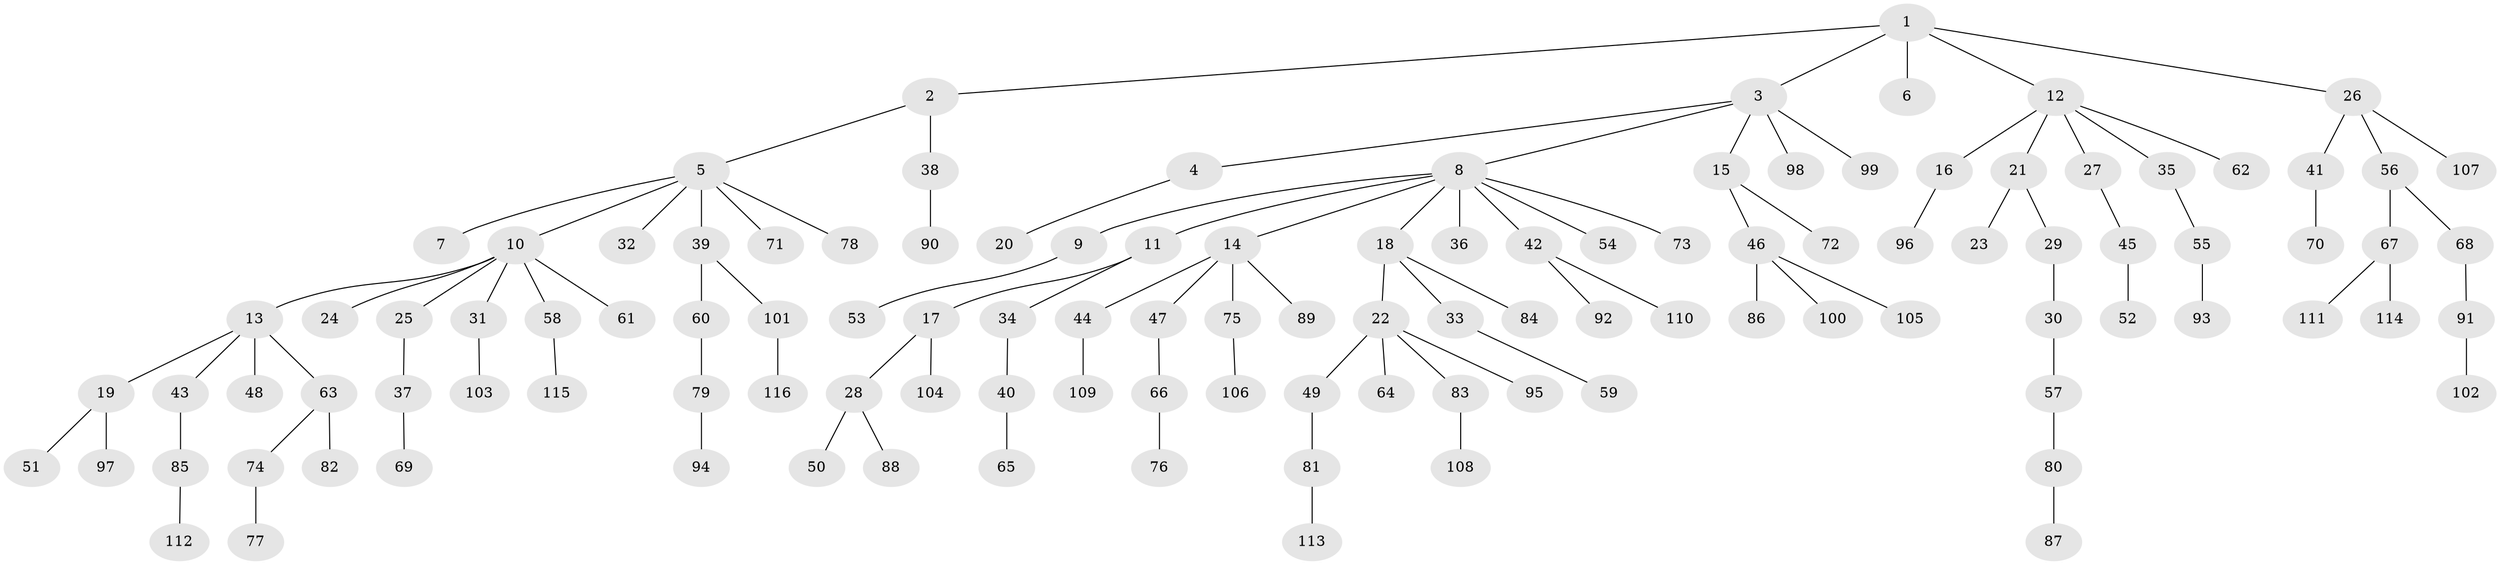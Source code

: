 // Generated by graph-tools (version 1.1) at 2025/36/03/09/25 02:36:57]
// undirected, 116 vertices, 115 edges
graph export_dot {
graph [start="1"]
  node [color=gray90,style=filled];
  1;
  2;
  3;
  4;
  5;
  6;
  7;
  8;
  9;
  10;
  11;
  12;
  13;
  14;
  15;
  16;
  17;
  18;
  19;
  20;
  21;
  22;
  23;
  24;
  25;
  26;
  27;
  28;
  29;
  30;
  31;
  32;
  33;
  34;
  35;
  36;
  37;
  38;
  39;
  40;
  41;
  42;
  43;
  44;
  45;
  46;
  47;
  48;
  49;
  50;
  51;
  52;
  53;
  54;
  55;
  56;
  57;
  58;
  59;
  60;
  61;
  62;
  63;
  64;
  65;
  66;
  67;
  68;
  69;
  70;
  71;
  72;
  73;
  74;
  75;
  76;
  77;
  78;
  79;
  80;
  81;
  82;
  83;
  84;
  85;
  86;
  87;
  88;
  89;
  90;
  91;
  92;
  93;
  94;
  95;
  96;
  97;
  98;
  99;
  100;
  101;
  102;
  103;
  104;
  105;
  106;
  107;
  108;
  109;
  110;
  111;
  112;
  113;
  114;
  115;
  116;
  1 -- 2;
  1 -- 3;
  1 -- 6;
  1 -- 12;
  1 -- 26;
  2 -- 5;
  2 -- 38;
  3 -- 4;
  3 -- 8;
  3 -- 15;
  3 -- 98;
  3 -- 99;
  4 -- 20;
  5 -- 7;
  5 -- 10;
  5 -- 32;
  5 -- 39;
  5 -- 71;
  5 -- 78;
  8 -- 9;
  8 -- 11;
  8 -- 14;
  8 -- 18;
  8 -- 36;
  8 -- 42;
  8 -- 54;
  8 -- 73;
  9 -- 53;
  10 -- 13;
  10 -- 24;
  10 -- 25;
  10 -- 31;
  10 -- 58;
  10 -- 61;
  11 -- 17;
  11 -- 34;
  12 -- 16;
  12 -- 21;
  12 -- 27;
  12 -- 35;
  12 -- 62;
  13 -- 19;
  13 -- 43;
  13 -- 48;
  13 -- 63;
  14 -- 44;
  14 -- 47;
  14 -- 75;
  14 -- 89;
  15 -- 46;
  15 -- 72;
  16 -- 96;
  17 -- 28;
  17 -- 104;
  18 -- 22;
  18 -- 33;
  18 -- 84;
  19 -- 51;
  19 -- 97;
  21 -- 23;
  21 -- 29;
  22 -- 49;
  22 -- 64;
  22 -- 83;
  22 -- 95;
  25 -- 37;
  26 -- 41;
  26 -- 56;
  26 -- 107;
  27 -- 45;
  28 -- 50;
  28 -- 88;
  29 -- 30;
  30 -- 57;
  31 -- 103;
  33 -- 59;
  34 -- 40;
  35 -- 55;
  37 -- 69;
  38 -- 90;
  39 -- 60;
  39 -- 101;
  40 -- 65;
  41 -- 70;
  42 -- 92;
  42 -- 110;
  43 -- 85;
  44 -- 109;
  45 -- 52;
  46 -- 86;
  46 -- 100;
  46 -- 105;
  47 -- 66;
  49 -- 81;
  55 -- 93;
  56 -- 67;
  56 -- 68;
  57 -- 80;
  58 -- 115;
  60 -- 79;
  63 -- 74;
  63 -- 82;
  66 -- 76;
  67 -- 111;
  67 -- 114;
  68 -- 91;
  74 -- 77;
  75 -- 106;
  79 -- 94;
  80 -- 87;
  81 -- 113;
  83 -- 108;
  85 -- 112;
  91 -- 102;
  101 -- 116;
}

